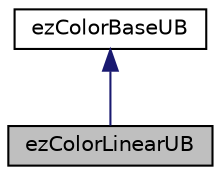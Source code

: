 digraph "ezColorLinearUB"
{
 // LATEX_PDF_SIZE
  edge [fontname="Helvetica",fontsize="10",labelfontname="Helvetica",labelfontsize="10"];
  node [fontname="Helvetica",fontsize="10",shape=record];
  Node1 [label="ezColorLinearUB",height=0.2,width=0.4,color="black", fillcolor="grey75", style="filled", fontcolor="black",tooltip="A 8bit per channel unsigned normalized (values interpreted as 0-1) color storage format that represen..."];
  Node2 -> Node1 [dir="back",color="midnightblue",fontsize="10",style="solid",fontname="Helvetica"];
  Node2 [label="ezColorBaseUB",height=0.2,width=0.4,color="black", fillcolor="white", style="filled",URL="$d4/dd4/classez_color_base_u_b.htm",tooltip="A 8bit per channel color storage format with undefined encoding. It is up to the user to reinterpret ..."];
}
